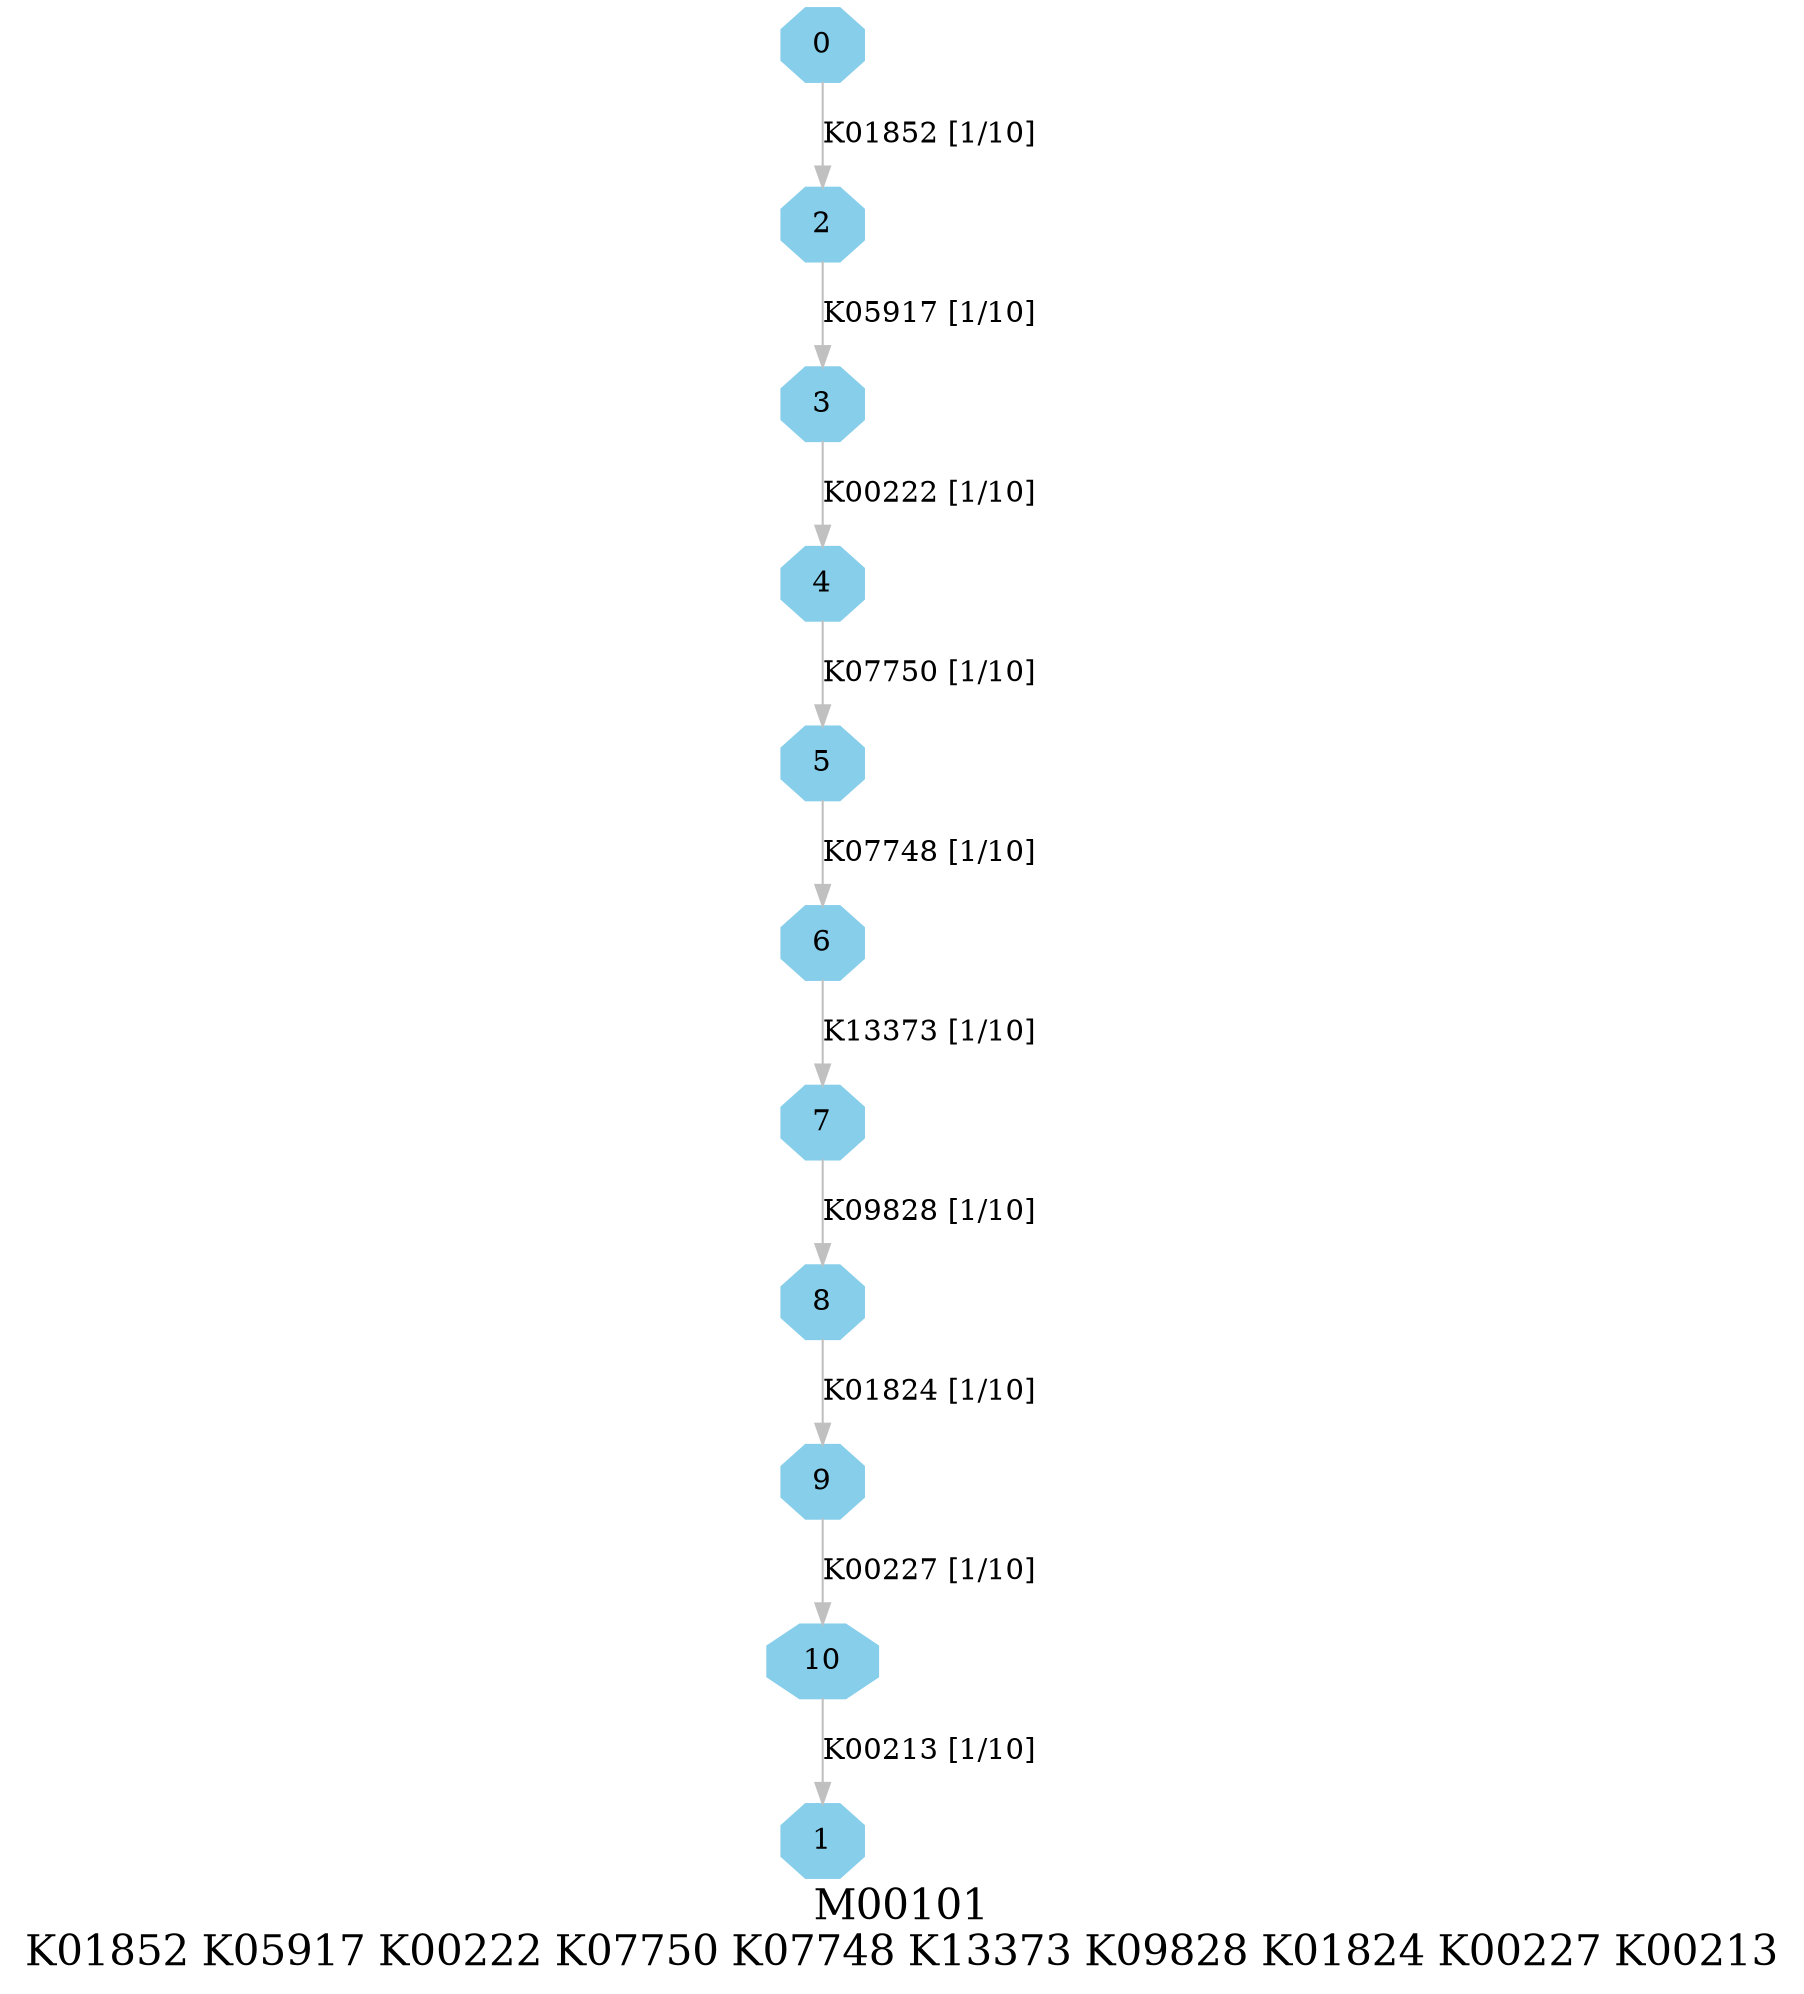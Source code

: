 digraph G {
graph [label="M00101
K01852 K05917 K00222 K07750 K07748 K13373 K09828 K01824 K00227 K00213",fontsize=20];
node [shape=box,style=filled];
edge [len=3,color=grey];
{node [width=.3,height=.3,shape=octagon,style=filled,color=skyblue] 0 1 2 3 4 5 6 7 8 9 10 }
0 -> 2 [label="K01852 [1/10]"];
2 -> 3 [label="K05917 [1/10]"];
3 -> 4 [label="K00222 [1/10]"];
4 -> 5 [label="K07750 [1/10]"];
5 -> 6 [label="K07748 [1/10]"];
6 -> 7 [label="K13373 [1/10]"];
7 -> 8 [label="K09828 [1/10]"];
8 -> 9 [label="K01824 [1/10]"];
9 -> 10 [label="K00227 [1/10]"];
10 -> 1 [label="K00213 [1/10]"];
}